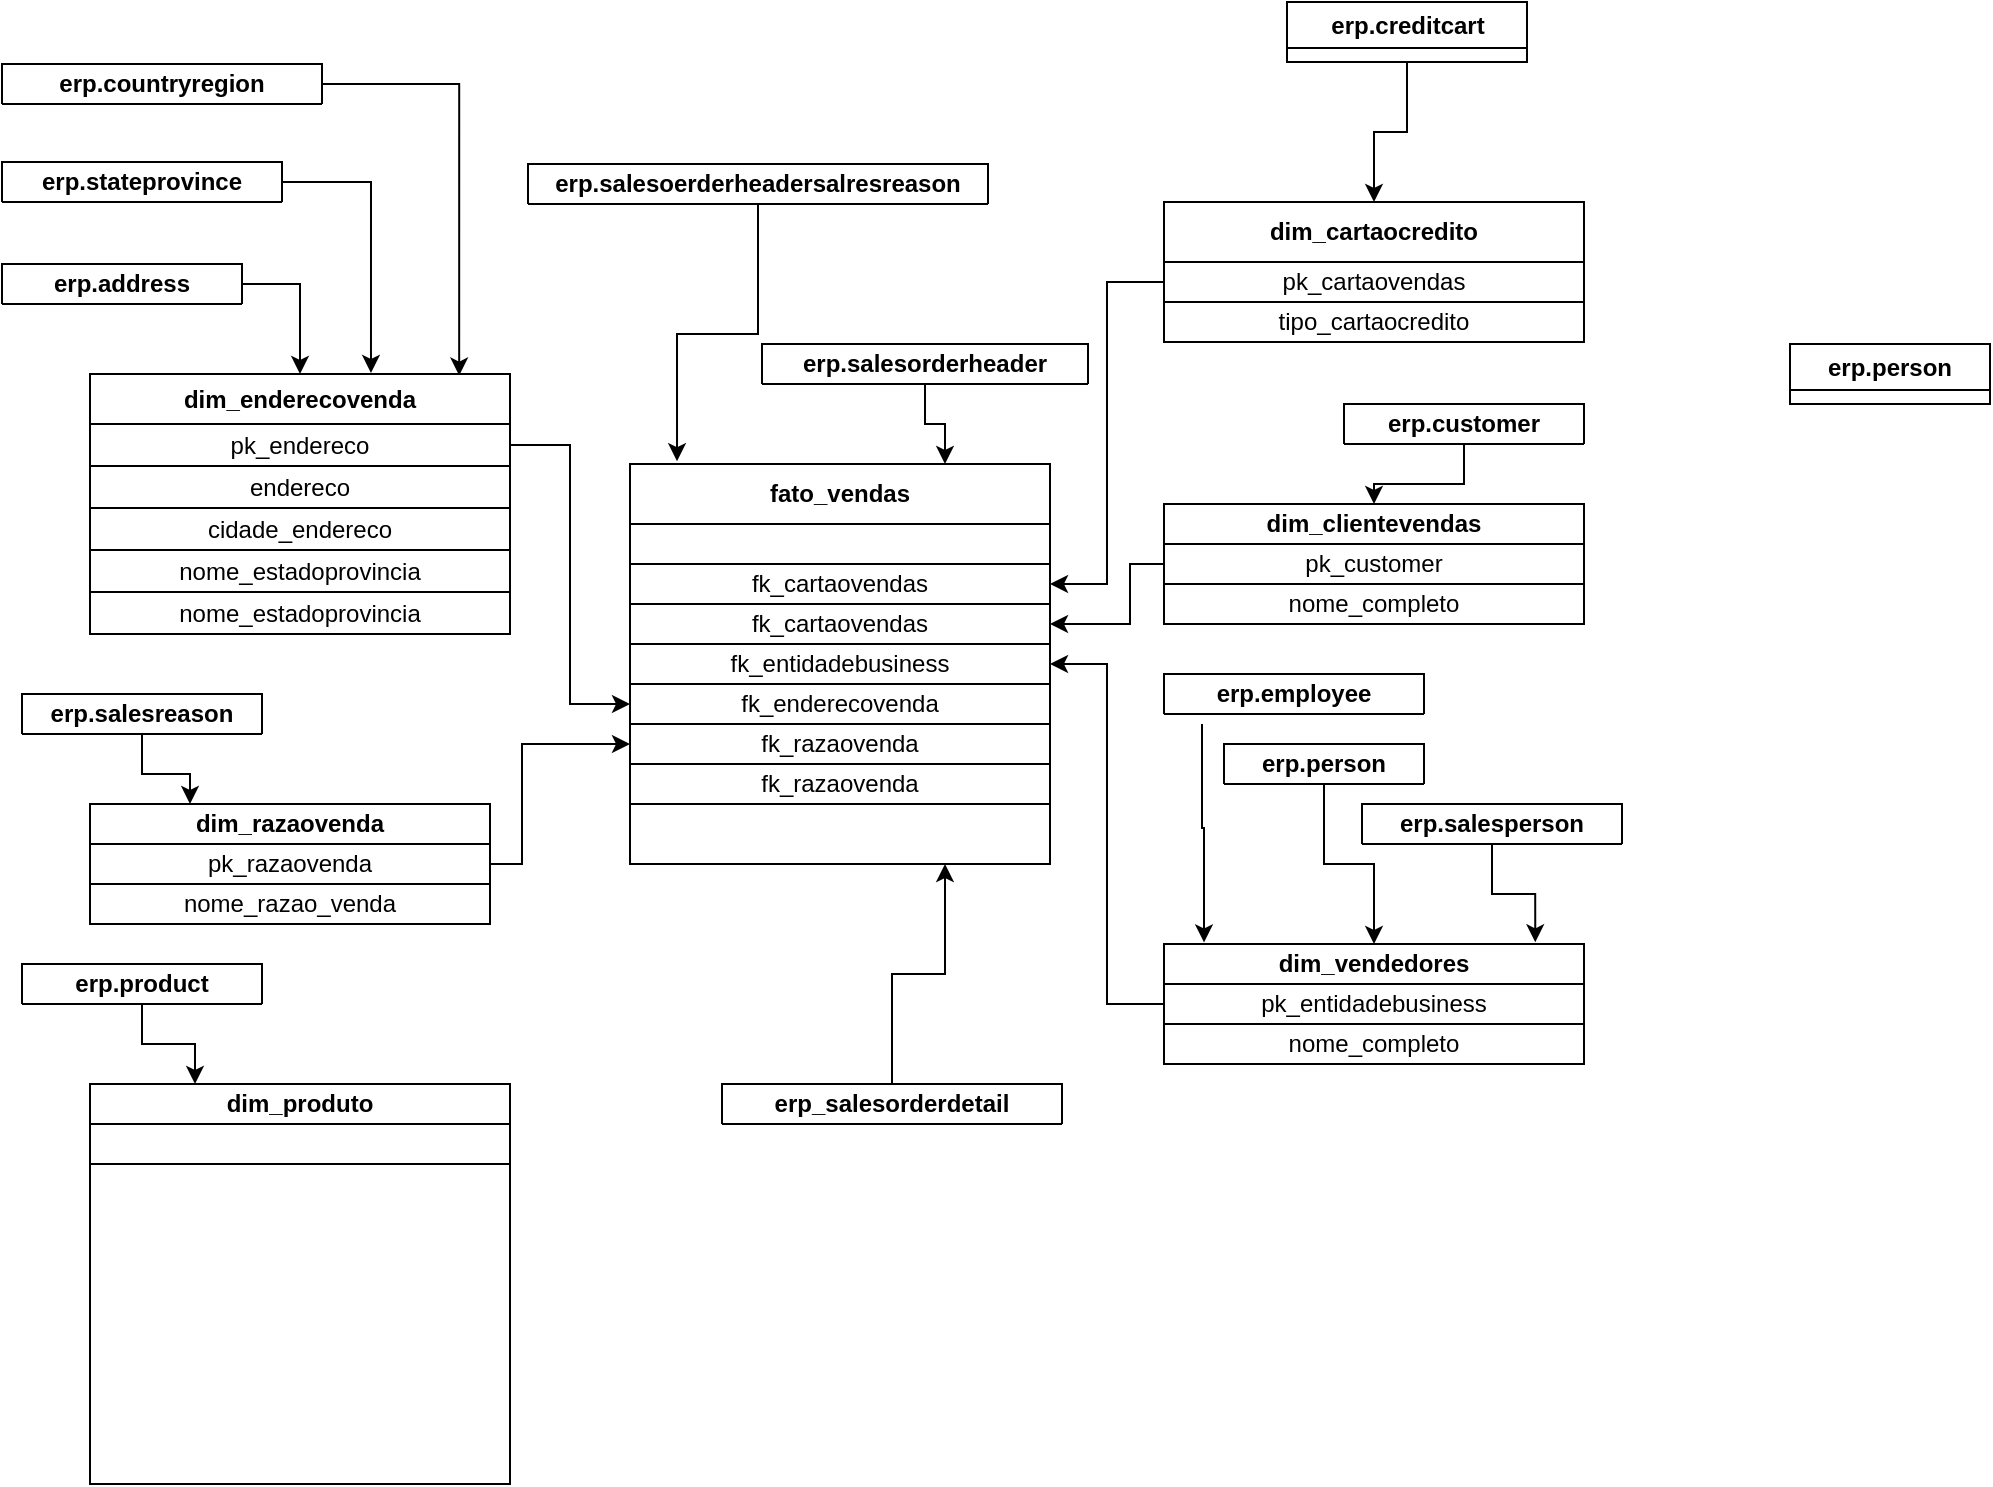 <mxfile version="20.8.20" type="github">
  <diagram name="Diagrama geral" id="QMUG5JjBFI0rQVF-NiD4">
    <mxGraphModel dx="1031" dy="664" grid="1" gridSize="10" guides="1" tooltips="1" connect="1" arrows="1" fold="1" page="1" pageScale="1" pageWidth="827" pageHeight="1169" math="0" shadow="0">
      <root>
        <mxCell id="0" />
        <mxCell id="1" parent="0" />
        <mxCell id="qsASgj30MXijZk_LZ2rF-31" style="edgeStyle=orthogonalEdgeStyle;rounded=0;orthogonalLoop=1;jettySize=auto;html=1;" parent="1" source="qsASgj30MXijZk_LZ2rF-1" target="qsASgj30MXijZk_LZ2rF-2" edge="1">
          <mxGeometry relative="1" as="geometry" />
        </mxCell>
        <mxCell id="qsASgj30MXijZk_LZ2rF-1" value="erp.creditcart" style="swimlane;whiteSpace=wrap;html=1;" parent="1" vertex="1" collapsed="1">
          <mxGeometry x="652.5" y="229" width="120" height="30" as="geometry">
            <mxRectangle x="30" y="80" width="200" height="200" as="alternateBounds" />
          </mxGeometry>
        </mxCell>
        <mxCell id="qsASgj30MXijZk_LZ2rF-2" value="dim_cartaocredito" style="swimlane;whiteSpace=wrap;html=1;startSize=30;" parent="1" vertex="1">
          <mxGeometry x="591" y="329" width="210" height="70" as="geometry">
            <mxRectangle x="687" y="650" width="140" height="30" as="alternateBounds" />
          </mxGeometry>
        </mxCell>
        <mxCell id="qsASgj30MXijZk_LZ2rF-55" value="pk_cartaovendas" style="whiteSpace=wrap;html=1;" parent="qsASgj30MXijZk_LZ2rF-2" vertex="1">
          <mxGeometry y="30" width="210" height="20" as="geometry" />
        </mxCell>
        <mxCell id="qsASgj30MXijZk_LZ2rF-56" value="tipo_cartaocredito" style="whiteSpace=wrap;html=1;" parent="qsASgj30MXijZk_LZ2rF-2" vertex="1">
          <mxGeometry y="50" width="210" height="20" as="geometry" />
        </mxCell>
        <mxCell id="Th9z2LkxomeZ-2pTCL4L-28" style="edgeStyle=orthogonalEdgeStyle;rounded=0;orthogonalLoop=1;jettySize=auto;html=1;entryX=0.25;entryY=0;entryDx=0;entryDy=0;" edge="1" parent="1" source="qsASgj30MXijZk_LZ2rF-4" target="qsASgj30MXijZk_LZ2rF-14">
          <mxGeometry relative="1" as="geometry" />
        </mxCell>
        <mxCell id="qsASgj30MXijZk_LZ2rF-4" value="erp.salesreason" style="swimlane;whiteSpace=wrap;html=1;" parent="1" vertex="1" collapsed="1">
          <mxGeometry x="20" y="575" width="120" height="20" as="geometry">
            <mxRectangle x="50" y="300" width="200" height="200" as="alternateBounds" />
          </mxGeometry>
        </mxCell>
        <mxCell id="qsASgj30MXijZk_LZ2rF-6" value="erp.person" style="swimlane;whiteSpace=wrap;html=1;" parent="1" vertex="1" collapsed="1">
          <mxGeometry x="904" y="400" width="100" height="30" as="geometry">
            <mxRectangle x="314" y="420" width="200" height="200" as="alternateBounds" />
          </mxGeometry>
        </mxCell>
        <mxCell id="qsASgj30MXijZk_LZ2rF-7" value="dim_clientevendas" style="swimlane;whiteSpace=wrap;html=1;startSize=20;" parent="1" vertex="1">
          <mxGeometry x="591" y="480" width="210" height="60" as="geometry">
            <mxRectangle x="650" y="310" width="140" height="30" as="alternateBounds" />
          </mxGeometry>
        </mxCell>
        <mxCell id="Th9z2LkxomeZ-2pTCL4L-2" value="pk_customer" style="whiteSpace=wrap;html=1;" vertex="1" parent="qsASgj30MXijZk_LZ2rF-7">
          <mxGeometry y="20" width="210" height="20" as="geometry" />
        </mxCell>
        <mxCell id="Th9z2LkxomeZ-2pTCL4L-3" value="nome_completo" style="whiteSpace=wrap;html=1;" vertex="1" parent="qsASgj30MXijZk_LZ2rF-7">
          <mxGeometry y="40" width="210" height="20" as="geometry" />
        </mxCell>
        <mxCell id="qsASgj30MXijZk_LZ2rF-38" style="edgeStyle=orthogonalEdgeStyle;rounded=0;orthogonalLoop=1;jettySize=auto;html=1;entryX=0.5;entryY=0;entryDx=0;entryDy=0;exitX=1;exitY=0.5;exitDx=0;exitDy=0;" parent="1" source="qsASgj30MXijZk_LZ2rF-8" target="qsASgj30MXijZk_LZ2rF-11" edge="1">
          <mxGeometry relative="1" as="geometry">
            <mxPoint x="34" y="490" as="targetPoint" />
          </mxGeometry>
        </mxCell>
        <mxCell id="qsASgj30MXijZk_LZ2rF-8" value="erp.address" style="swimlane;whiteSpace=wrap;html=1;" parent="1" vertex="1" collapsed="1">
          <mxGeometry x="10" y="360" width="120" height="20" as="geometry">
            <mxRectangle x="50" y="300" width="200" height="200" as="alternateBounds" />
          </mxGeometry>
        </mxCell>
        <mxCell id="qsASgj30MXijZk_LZ2rF-39" style="edgeStyle=orthogonalEdgeStyle;rounded=0;orthogonalLoop=1;jettySize=auto;html=1;entryX=0.669;entryY=-0.004;entryDx=0;entryDy=0;entryPerimeter=0;exitX=1;exitY=0.5;exitDx=0;exitDy=0;" parent="1" source="qsASgj30MXijZk_LZ2rF-9" target="qsASgj30MXijZk_LZ2rF-11" edge="1">
          <mxGeometry relative="1" as="geometry" />
        </mxCell>
        <mxCell id="qsASgj30MXijZk_LZ2rF-9" value="erp.stateprovince" style="swimlane;whiteSpace=wrap;html=1;startSize=23;" parent="1" vertex="1" collapsed="1">
          <mxGeometry x="10" y="309" width="140" height="20" as="geometry">
            <mxRectangle x="50" y="300" width="200" height="200" as="alternateBounds" />
          </mxGeometry>
        </mxCell>
        <mxCell id="qsASgj30MXijZk_LZ2rF-34" style="edgeStyle=orthogonalEdgeStyle;rounded=0;orthogonalLoop=1;jettySize=auto;html=1;entryX=0.879;entryY=0.006;entryDx=0;entryDy=0;exitX=1;exitY=0.5;exitDx=0;exitDy=0;entryPerimeter=0;" parent="1" source="qsASgj30MXijZk_LZ2rF-10" target="qsASgj30MXijZk_LZ2rF-11" edge="1">
          <mxGeometry relative="1" as="geometry" />
        </mxCell>
        <mxCell id="qsASgj30MXijZk_LZ2rF-10" value="erp.countryregion" style="swimlane;whiteSpace=wrap;html=1;" parent="1" vertex="1" collapsed="1">
          <mxGeometry x="10" y="260" width="160" height="20" as="geometry">
            <mxRectangle x="50" y="300" width="200" height="200" as="alternateBounds" />
          </mxGeometry>
        </mxCell>
        <mxCell id="qsASgj30MXijZk_LZ2rF-25" style="edgeStyle=orthogonalEdgeStyle;rounded=0;orthogonalLoop=1;jettySize=auto;html=1;entryX=0;entryY=0.5;entryDx=0;entryDy=0;exitX=1;exitY=0.5;exitDx=0;exitDy=0;" parent="1" source="Th9z2LkxomeZ-2pTCL4L-14" target="Th9z2LkxomeZ-2pTCL4L-10" edge="1">
          <mxGeometry relative="1" as="geometry" />
        </mxCell>
        <mxCell id="qsASgj30MXijZk_LZ2rF-11" value="dim_enderecovenda" style="swimlane;whiteSpace=wrap;html=1;startSize=25;" parent="1" vertex="1">
          <mxGeometry x="54" y="415" width="210" height="130" as="geometry">
            <mxRectangle x="84" y="420" width="170" height="30" as="alternateBounds" />
          </mxGeometry>
        </mxCell>
        <mxCell id="Th9z2LkxomeZ-2pTCL4L-14" value="pk_endereco" style="whiteSpace=wrap;html=1;" vertex="1" parent="qsASgj30MXijZk_LZ2rF-11">
          <mxGeometry y="25" width="210" height="21" as="geometry" />
        </mxCell>
        <mxCell id="Th9z2LkxomeZ-2pTCL4L-15" value="endereco" style="whiteSpace=wrap;html=1;" vertex="1" parent="qsASgj30MXijZk_LZ2rF-11">
          <mxGeometry y="46" width="210" height="21" as="geometry" />
        </mxCell>
        <mxCell id="Th9z2LkxomeZ-2pTCL4L-16" value="cidade_endereco" style="whiteSpace=wrap;html=1;" vertex="1" parent="qsASgj30MXijZk_LZ2rF-11">
          <mxGeometry y="67" width="210" height="21" as="geometry" />
        </mxCell>
        <mxCell id="Th9z2LkxomeZ-2pTCL4L-17" value="nome_estadoprovincia" style="whiteSpace=wrap;html=1;" vertex="1" parent="qsASgj30MXijZk_LZ2rF-11">
          <mxGeometry y="88" width="210" height="21" as="geometry" />
        </mxCell>
        <mxCell id="Th9z2LkxomeZ-2pTCL4L-18" value="nome_estadoprovincia" style="whiteSpace=wrap;html=1;" vertex="1" parent="qsASgj30MXijZk_LZ2rF-11">
          <mxGeometry y="109" width="210" height="21" as="geometry" />
        </mxCell>
        <mxCell id="Th9z2LkxomeZ-2pTCL4L-29" style="edgeStyle=orthogonalEdgeStyle;rounded=0;orthogonalLoop=1;jettySize=auto;html=1;entryX=0.25;entryY=0;entryDx=0;entryDy=0;" edge="1" parent="1" source="qsASgj30MXijZk_LZ2rF-12" target="qsASgj30MXijZk_LZ2rF-13">
          <mxGeometry relative="1" as="geometry" />
        </mxCell>
        <mxCell id="qsASgj30MXijZk_LZ2rF-12" value="erp.product" style="swimlane;whiteSpace=wrap;html=1;" parent="1" vertex="1" collapsed="1">
          <mxGeometry x="20" y="710" width="120" height="20" as="geometry">
            <mxRectangle x="50" y="300" width="200" height="200" as="alternateBounds" />
          </mxGeometry>
        </mxCell>
        <mxCell id="qsASgj30MXijZk_LZ2rF-13" value="dim_produto" style="swimlane;whiteSpace=wrap;html=1;startSize=20;" parent="1" vertex="1">
          <mxGeometry x="54" y="770" width="210" height="200" as="geometry">
            <mxRectangle x="244" y="830" width="140" height="30" as="alternateBounds" />
          </mxGeometry>
        </mxCell>
        <mxCell id="Th9z2LkxomeZ-2pTCL4L-30" value="" style="whiteSpace=wrap;html=1;" vertex="1" parent="qsASgj30MXijZk_LZ2rF-13">
          <mxGeometry y="20" width="210" height="20" as="geometry" />
        </mxCell>
        <mxCell id="Th9z2LkxomeZ-2pTCL4L-9" style="edgeStyle=orthogonalEdgeStyle;rounded=0;orthogonalLoop=1;jettySize=auto;html=1;entryX=0;entryY=0.5;entryDx=0;entryDy=0;exitX=1;exitY=0.5;exitDx=0;exitDy=0;" edge="1" parent="1" source="Th9z2LkxomeZ-2pTCL4L-12" target="Th9z2LkxomeZ-2pTCL4L-11">
          <mxGeometry relative="1" as="geometry">
            <mxPoint x="280" y="590" as="targetPoint" />
            <Array as="points">
              <mxPoint x="270" y="660" />
              <mxPoint x="270" y="600" />
            </Array>
          </mxGeometry>
        </mxCell>
        <mxCell id="qsASgj30MXijZk_LZ2rF-14" value="dim_razaovenda" style="swimlane;whiteSpace=wrap;html=1;startSize=20;" parent="1" vertex="1">
          <mxGeometry x="54" y="630" width="200" height="60" as="geometry">
            <mxRectangle x="114" y="600" width="120" height="30" as="alternateBounds" />
          </mxGeometry>
        </mxCell>
        <mxCell id="Th9z2LkxomeZ-2pTCL4L-12" value="pk_razaovenda" style="whiteSpace=wrap;html=1;" vertex="1" parent="qsASgj30MXijZk_LZ2rF-14">
          <mxGeometry y="20" width="200" height="20" as="geometry" />
        </mxCell>
        <mxCell id="Th9z2LkxomeZ-2pTCL4L-13" value="nome_razao_venda" style="whiteSpace=wrap;html=1;" vertex="1" parent="qsASgj30MXijZk_LZ2rF-14">
          <mxGeometry y="40" width="200" height="20" as="geometry" />
        </mxCell>
        <mxCell id="Th9z2LkxomeZ-2pTCL4L-23" style="edgeStyle=orthogonalEdgeStyle;rounded=0;orthogonalLoop=1;jettySize=auto;html=1;entryX=0.5;entryY=0;entryDx=0;entryDy=0;" edge="1" parent="1" source="qsASgj30MXijZk_LZ2rF-15" target="qsASgj30MXijZk_LZ2rF-7">
          <mxGeometry relative="1" as="geometry" />
        </mxCell>
        <mxCell id="qsASgj30MXijZk_LZ2rF-15" value="erp.customer" style="swimlane;whiteSpace=wrap;html=1;" parent="1" vertex="1" collapsed="1">
          <mxGeometry x="681" y="430" width="120" height="20" as="geometry">
            <mxRectangle x="50" y="300" width="200" height="200" as="alternateBounds" />
          </mxGeometry>
        </mxCell>
        <mxCell id="Th9z2LkxomeZ-2pTCL4L-25" style="edgeStyle=orthogonalEdgeStyle;rounded=0;orthogonalLoop=1;jettySize=auto;html=1;entryX=0.5;entryY=0;entryDx=0;entryDy=0;" edge="1" parent="1" source="qsASgj30MXijZk_LZ2rF-16" target="qsASgj30MXijZk_LZ2rF-19">
          <mxGeometry relative="1" as="geometry" />
        </mxCell>
        <mxCell id="qsASgj30MXijZk_LZ2rF-16" value="erp.person" style="swimlane;whiteSpace=wrap;html=1;" parent="1" vertex="1" collapsed="1">
          <mxGeometry x="621" y="600" width="100" height="20" as="geometry">
            <mxRectangle x="314" y="420" width="200" height="200" as="alternateBounds" />
          </mxGeometry>
        </mxCell>
        <mxCell id="Th9z2LkxomeZ-2pTCL4L-26" style="edgeStyle=orthogonalEdgeStyle;rounded=0;orthogonalLoop=1;jettySize=auto;html=1;entryX=0.884;entryY=-0.014;entryDx=0;entryDy=0;entryPerimeter=0;" edge="1" parent="1" source="qsASgj30MXijZk_LZ2rF-17" target="qsASgj30MXijZk_LZ2rF-19">
          <mxGeometry relative="1" as="geometry" />
        </mxCell>
        <mxCell id="qsASgj30MXijZk_LZ2rF-17" value="erp.salesperson" style="swimlane;whiteSpace=wrap;html=1;" parent="1" vertex="1" collapsed="1">
          <mxGeometry x="690" y="630" width="130" height="20" as="geometry">
            <mxRectangle x="314" y="420" width="200" height="200" as="alternateBounds" />
          </mxGeometry>
        </mxCell>
        <mxCell id="qsASgj30MXijZk_LZ2rF-46" style="edgeStyle=orthogonalEdgeStyle;rounded=0;orthogonalLoop=1;jettySize=auto;html=1;entryX=0.093;entryY=-0.014;entryDx=0;entryDy=0;entryPerimeter=0;" parent="1" target="qsASgj30MXijZk_LZ2rF-19" edge="1">
          <mxGeometry relative="1" as="geometry">
            <mxPoint x="610" y="590" as="sourcePoint" />
            <Array as="points">
              <mxPoint x="610" y="642" />
              <mxPoint x="611" y="642" />
              <mxPoint x="611" y="699" />
            </Array>
          </mxGeometry>
        </mxCell>
        <mxCell id="qsASgj30MXijZk_LZ2rF-18" value="erp.employee" style="swimlane;whiteSpace=wrap;html=1;" parent="1" vertex="1" collapsed="1">
          <mxGeometry x="591" y="565" width="130" height="20" as="geometry">
            <mxRectangle x="314" y="420" width="200" height="200" as="alternateBounds" />
          </mxGeometry>
        </mxCell>
        <mxCell id="qsASgj30MXijZk_LZ2rF-28" style="edgeStyle=orthogonalEdgeStyle;rounded=0;orthogonalLoop=1;jettySize=auto;html=1;entryX=1;entryY=0.5;entryDx=0;entryDy=0;exitX=0;exitY=0.5;exitDx=0;exitDy=0;" parent="1" source="Th9z2LkxomeZ-2pTCL4L-8" target="qsASgj30MXijZk_LZ2rF-23" edge="1">
          <mxGeometry relative="1" as="geometry">
            <mxPoint x="590" y="580" as="sourcePoint" />
          </mxGeometry>
        </mxCell>
        <mxCell id="qsASgj30MXijZk_LZ2rF-19" value="dim_vendedores" style="swimlane;whiteSpace=wrap;html=1;startSize=20;" parent="1" vertex="1">
          <mxGeometry x="591" y="700" width="210" height="60" as="geometry">
            <mxRectangle x="714" y="670" width="140" height="30" as="alternateBounds" />
          </mxGeometry>
        </mxCell>
        <mxCell id="Th9z2LkxomeZ-2pTCL4L-8" value="pk_entidadebusiness" style="whiteSpace=wrap;html=1;" vertex="1" parent="qsASgj30MXijZk_LZ2rF-19">
          <mxGeometry y="20" width="210" height="20" as="geometry" />
        </mxCell>
        <mxCell id="Th9z2LkxomeZ-2pTCL4L-24" value="nome_completo" style="whiteSpace=wrap;html=1;" vertex="1" parent="qsASgj30MXijZk_LZ2rF-19">
          <mxGeometry y="40" width="210" height="20" as="geometry" />
        </mxCell>
        <mxCell id="qsASgj30MXijZk_LZ2rF-52" style="edgeStyle=orthogonalEdgeStyle;rounded=0;orthogonalLoop=1;jettySize=auto;html=1;entryX=0.75;entryY=0;entryDx=0;entryDy=0;" parent="1" source="qsASgj30MXijZk_LZ2rF-20" target="qsASgj30MXijZk_LZ2rF-23" edge="1">
          <mxGeometry relative="1" as="geometry" />
        </mxCell>
        <mxCell id="qsASgj30MXijZk_LZ2rF-20" value="erp.salesorderheader" style="swimlane;whiteSpace=wrap;html=1;" parent="1" vertex="1" collapsed="1">
          <mxGeometry x="390" y="400" width="163" height="20" as="geometry">
            <mxRectangle x="430" y="180" width="210" height="200" as="alternateBounds" />
          </mxGeometry>
        </mxCell>
        <mxCell id="qsASgj30MXijZk_LZ2rF-54" style="edgeStyle=orthogonalEdgeStyle;rounded=0;orthogonalLoop=1;jettySize=auto;html=1;entryX=0.75;entryY=1;entryDx=0;entryDy=0;" parent="1" source="qsASgj30MXijZk_LZ2rF-21" target="qsASgj30MXijZk_LZ2rF-23" edge="1">
          <mxGeometry relative="1" as="geometry" />
        </mxCell>
        <mxCell id="qsASgj30MXijZk_LZ2rF-21" value="erp_salesorderdetail" style="swimlane;whiteSpace=wrap;html=1;" parent="1" vertex="1" collapsed="1">
          <mxGeometry x="370" y="770" width="170" height="20" as="geometry">
            <mxRectangle x="430" y="180" width="210" height="200" as="alternateBounds" />
          </mxGeometry>
        </mxCell>
        <mxCell id="qsASgj30MXijZk_LZ2rF-47" style="edgeStyle=orthogonalEdgeStyle;rounded=0;orthogonalLoop=1;jettySize=auto;html=1;entryX=0.112;entryY=-0.007;entryDx=0;entryDy=0;entryPerimeter=0;" parent="1" source="qsASgj30MXijZk_LZ2rF-22" target="qsASgj30MXijZk_LZ2rF-23" edge="1">
          <mxGeometry relative="1" as="geometry">
            <mxPoint x="374" y="450" as="targetPoint" />
          </mxGeometry>
        </mxCell>
        <mxCell id="qsASgj30MXijZk_LZ2rF-22" value="erp.salesoerderheadersalresreason" style="swimlane;whiteSpace=wrap;html=1;" parent="1" vertex="1" collapsed="1">
          <mxGeometry x="273" y="310" width="230" height="20" as="geometry">
            <mxRectangle x="430" y="180" width="210" height="200" as="alternateBounds" />
          </mxGeometry>
        </mxCell>
        <mxCell id="qsASgj30MXijZk_LZ2rF-23" value="fato_vendas" style="swimlane;whiteSpace=wrap;html=1;startSize=30;" parent="1" vertex="1">
          <mxGeometry x="324" y="460" width="210" height="200" as="geometry">
            <mxRectangle x="350" y="680" width="140" height="30" as="alternateBounds" />
          </mxGeometry>
        </mxCell>
        <mxCell id="qsASgj30MXijZk_LZ2rF-60" value="" style="whiteSpace=wrap;html=1;" parent="qsASgj30MXijZk_LZ2rF-23" vertex="1">
          <mxGeometry y="30" width="210" height="20" as="geometry" />
        </mxCell>
        <mxCell id="qsASgj30MXijZk_LZ2rF-62" value="fk_cartaovendas" style="whiteSpace=wrap;html=1;" parent="qsASgj30MXijZk_LZ2rF-23" vertex="1">
          <mxGeometry y="50" width="210" height="20" as="geometry" />
        </mxCell>
        <mxCell id="Th9z2LkxomeZ-2pTCL4L-4" value="fk_cartaovendas" style="whiteSpace=wrap;html=1;" vertex="1" parent="qsASgj30MXijZk_LZ2rF-23">
          <mxGeometry y="70" width="210" height="20" as="geometry" />
        </mxCell>
        <mxCell id="Th9z2LkxomeZ-2pTCL4L-7" value="fk_entidadebusiness" style="whiteSpace=wrap;html=1;" vertex="1" parent="qsASgj30MXijZk_LZ2rF-23">
          <mxGeometry y="90" width="210" height="20" as="geometry" />
        </mxCell>
        <mxCell id="Th9z2LkxomeZ-2pTCL4L-10" value="fk_enderecovenda" style="whiteSpace=wrap;html=1;" vertex="1" parent="qsASgj30MXijZk_LZ2rF-23">
          <mxGeometry y="110" width="210" height="20" as="geometry" />
        </mxCell>
        <mxCell id="Th9z2LkxomeZ-2pTCL4L-11" value="fk_razaovenda" style="whiteSpace=wrap;html=1;" vertex="1" parent="qsASgj30MXijZk_LZ2rF-23">
          <mxGeometry y="130" width="210" height="20" as="geometry" />
        </mxCell>
        <mxCell id="Th9z2LkxomeZ-2pTCL4L-27" value="fk_razaovenda" style="whiteSpace=wrap;html=1;" vertex="1" parent="qsASgj30MXijZk_LZ2rF-23">
          <mxGeometry y="150" width="210" height="20" as="geometry" />
        </mxCell>
        <mxCell id="qsASgj30MXijZk_LZ2rF-63" style="edgeStyle=orthogonalEdgeStyle;rounded=0;orthogonalLoop=1;jettySize=auto;html=1;entryX=1;entryY=0.5;entryDx=0;entryDy=0;" parent="1" source="qsASgj30MXijZk_LZ2rF-55" target="qsASgj30MXijZk_LZ2rF-62" edge="1">
          <mxGeometry relative="1" as="geometry" />
        </mxCell>
        <mxCell id="Th9z2LkxomeZ-2pTCL4L-5" style="edgeStyle=orthogonalEdgeStyle;rounded=0;orthogonalLoop=1;jettySize=auto;html=1;entryX=1;entryY=0.5;entryDx=0;entryDy=0;exitX=0;exitY=0.5;exitDx=0;exitDy=0;" edge="1" parent="1" source="qsASgj30MXijZk_LZ2rF-7" target="Th9z2LkxomeZ-2pTCL4L-4">
          <mxGeometry relative="1" as="geometry">
            <Array as="points">
              <mxPoint x="574" y="510" />
              <mxPoint x="574" y="540" />
            </Array>
          </mxGeometry>
        </mxCell>
      </root>
    </mxGraphModel>
  </diagram>
</mxfile>
